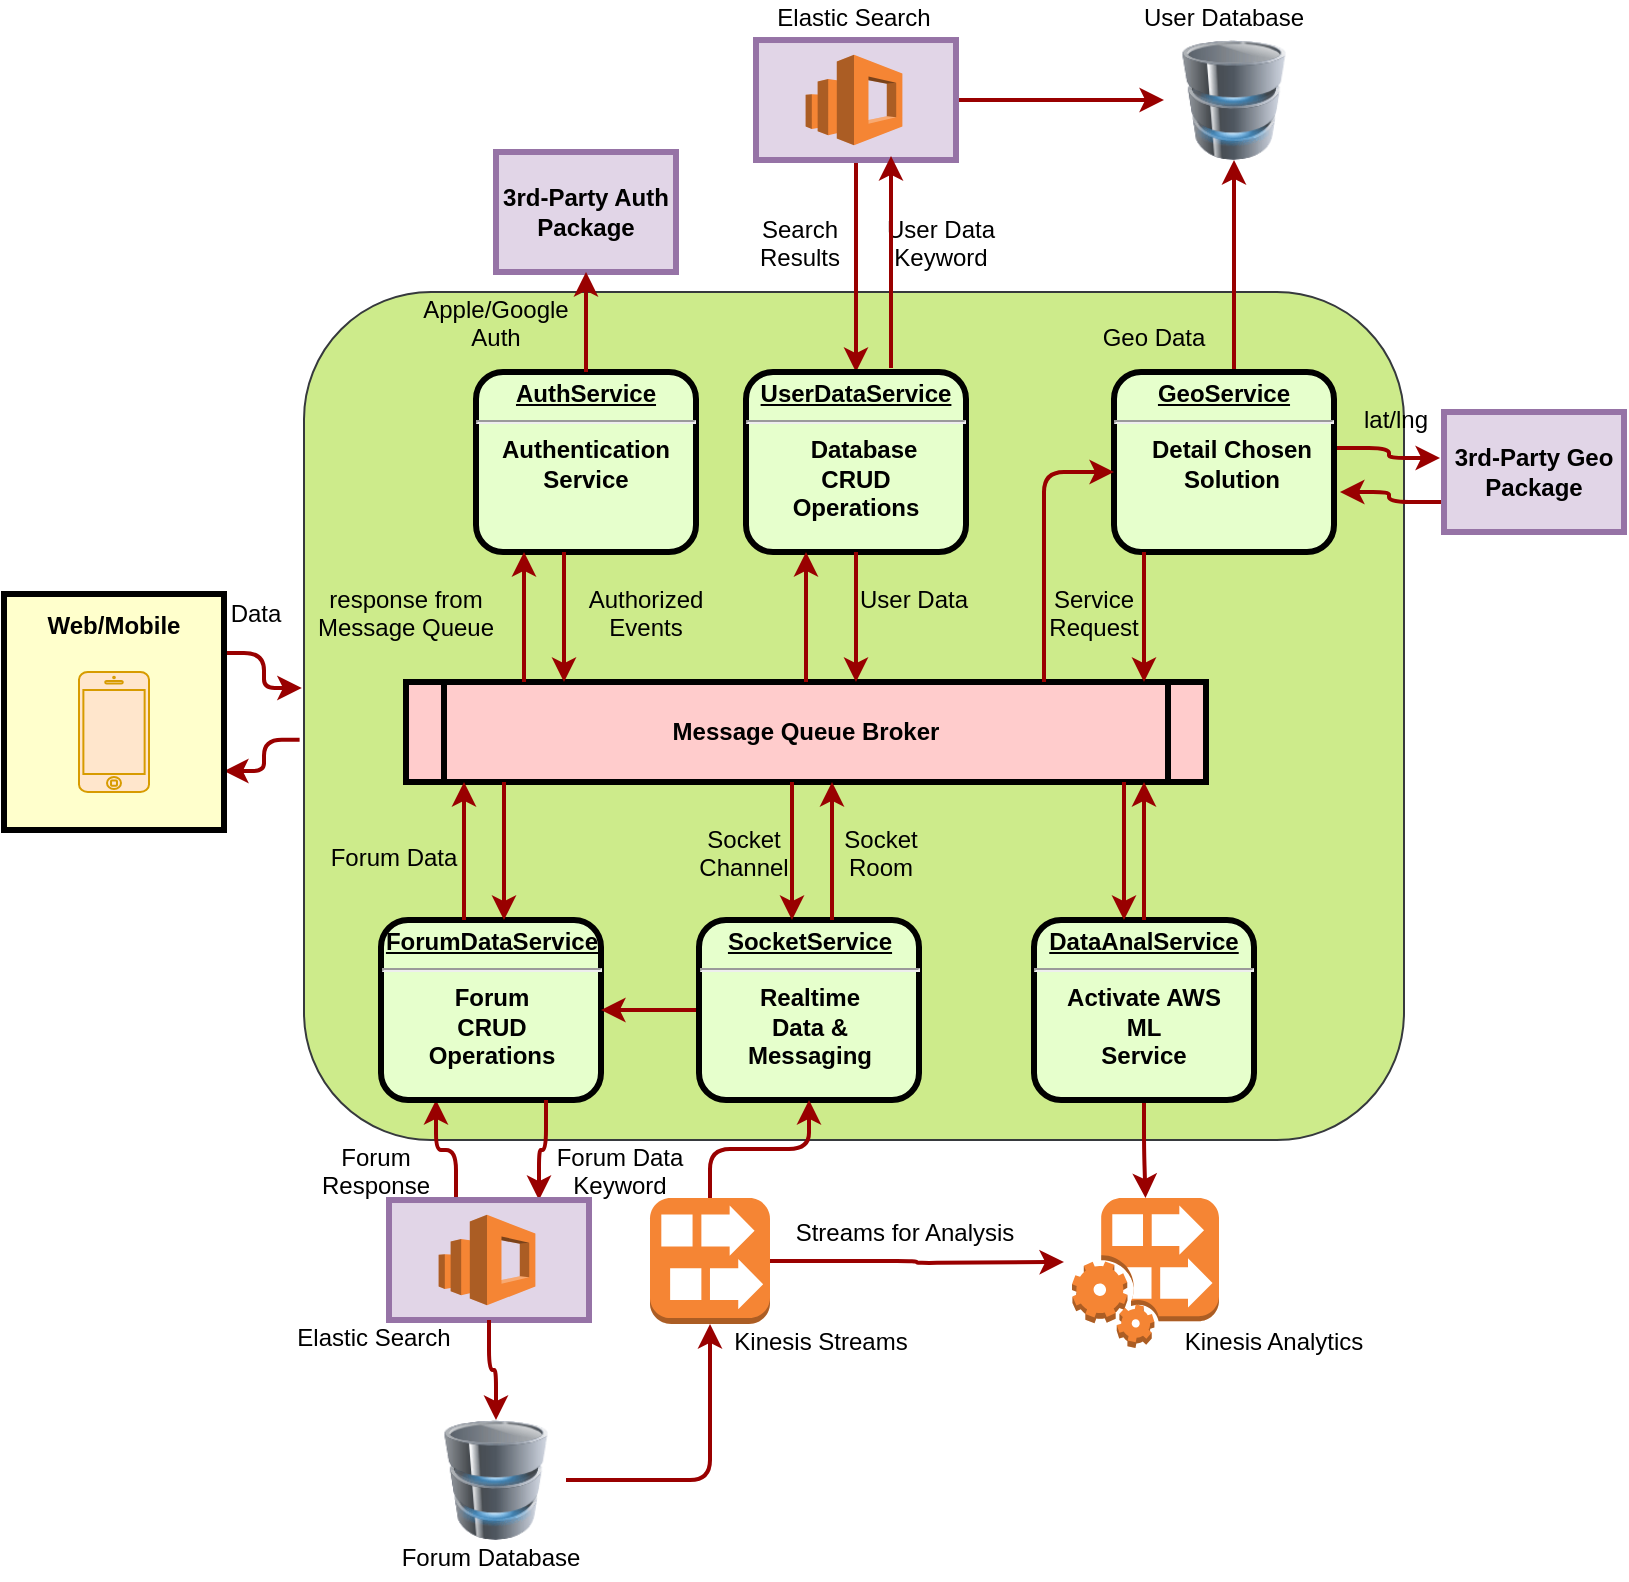 <mxfile version="15.9.1" type="github">
  <diagram name="Page-1" id="c7558073-3199-34d8-9f00-42111426c3f3">
    <mxGraphModel dx="2119" dy="1416" grid="1" gridSize="10" guides="1" tooltips="1" connect="1" arrows="1" fold="1" page="1" pageScale="1" pageWidth="826" pageHeight="1169" background="none" math="0" shadow="0">
      <root>
        <mxCell id="0" />
        <mxCell id="1" parent="0" />
        <mxCell id="9FcSuVPsfGgKmMSjfDe_-177" style="edgeStyle=orthogonalEdgeStyle;rounded=1;orthogonalLoop=1;jettySize=auto;html=1;exitX=-0.004;exitY=0.528;exitDx=0;exitDy=0;entryX=1;entryY=0.75;entryDx=0;entryDy=0;strokeColor=#990000;strokeWidth=2;exitPerimeter=0;" edge="1" parent="1" source="9FcSuVPsfGgKmMSjfDe_-172" target="9FcSuVPsfGgKmMSjfDe_-97">
          <mxGeometry relative="1" as="geometry" />
        </mxCell>
        <mxCell id="9FcSuVPsfGgKmMSjfDe_-172" value="" style="rounded=1;whiteSpace=wrap;html=1;fillColor=#cdeb8b;strokeColor=#36393d;" vertex="1" parent="1">
          <mxGeometry x="160" y="206" width="550" height="424" as="geometry" />
        </mxCell>
        <mxCell id="9FcSuVPsfGgKmMSjfDe_-123" value="" style="edgeStyle=orthogonalEdgeStyle;rounded=1;orthogonalLoop=1;jettySize=auto;html=1;strokeColor=#990000;strokeWidth=2;" edge="1" parent="1" source="9FcSuVPsfGgKmMSjfDe_-115" target="6">
          <mxGeometry relative="1" as="geometry" />
        </mxCell>
        <mxCell id="9FcSuVPsfGgKmMSjfDe_-129" value="" style="edgeStyle=orthogonalEdgeStyle;rounded=1;orthogonalLoop=1;jettySize=auto;html=1;strokeColor=#990000;strokeWidth=2;" edge="1" parent="1" source="9FcSuVPsfGgKmMSjfDe_-115" target="9FcSuVPsfGgKmMSjfDe_-128">
          <mxGeometry relative="1" as="geometry" />
        </mxCell>
        <mxCell id="9FcSuVPsfGgKmMSjfDe_-115" value="" style="whiteSpace=wrap;align=center;verticalAlign=middle;fontStyle=1;strokeWidth=3;fillColor=#e1d5e7;strokeColor=#9673a6;" vertex="1" parent="1">
          <mxGeometry x="386" y="80.01" width="100" height="59.99" as="geometry" />
        </mxCell>
        <mxCell id="9FcSuVPsfGgKmMSjfDe_-176" style="edgeStyle=orthogonalEdgeStyle;rounded=1;orthogonalLoop=1;jettySize=auto;html=1;exitX=1;exitY=0.25;exitDx=0;exitDy=0;entryX=-0.002;entryY=0.467;entryDx=0;entryDy=0;entryPerimeter=0;strokeColor=#990000;strokeWidth=2;" edge="1" parent="1" source="9FcSuVPsfGgKmMSjfDe_-97" target="9FcSuVPsfGgKmMSjfDe_-172">
          <mxGeometry relative="1" as="geometry" />
        </mxCell>
        <mxCell id="9FcSuVPsfGgKmMSjfDe_-97" value="&#xa;Web/Mobile&#xa;&#xa;&#xa;&#xa;&#xa;&#xa;&#xa;" style="whiteSpace=wrap;align=center;verticalAlign=middle;fontStyle=1;strokeWidth=3;fillColor=#FFFFCC" vertex="1" parent="1">
          <mxGeometry x="10" y="357" width="110" height="118" as="geometry" />
        </mxCell>
        <mxCell id="2" value="&lt;p style=&quot;margin: 0px ; margin-top: 4px ; text-align: center ; text-decoration: underline&quot;&gt;&lt;strong&gt;AuthService&lt;br&gt;&lt;/strong&gt;&lt;/p&gt;&lt;hr&gt;&lt;div&gt;Authentication&lt;/div&gt;&lt;div&gt;Service&lt;br&gt;&lt;/div&gt;" style="verticalAlign=middle;align=center;overflow=fill;fontSize=12;fontFamily=Helvetica;html=1;rounded=1;fontStyle=1;strokeWidth=3;fillColor=#E6FFCC" parent="1" vertex="1">
          <mxGeometry x="246" y="246" width="110" height="90" as="geometry" />
        </mxCell>
        <mxCell id="3" value="3rd-Party Auth Package" style="whiteSpace=wrap;align=center;verticalAlign=middle;fontStyle=1;strokeWidth=3;fillColor=#e1d5e7;strokeColor=#9673a6;" parent="1" vertex="1">
          <mxGeometry x="256" y="136" width="90" height="60" as="geometry" />
        </mxCell>
        <mxCell id="5" value="Message Queue Broker" style="shape=process;whiteSpace=wrap;align=center;verticalAlign=middle;size=0.048;fontStyle=1;strokeWidth=3;fillColor=#FFCCCC" parent="1" vertex="1">
          <mxGeometry x="211.0" y="401" width="400" height="50" as="geometry" />
        </mxCell>
        <mxCell id="6" value="&lt;p style=&quot;margin: 0px ; margin-top: 4px ; text-align: center ; text-decoration: underline&quot;&gt;&lt;strong&gt;UserDataService&lt;br&gt;&lt;/strong&gt;&lt;/p&gt;&lt;hr&gt;&lt;p style=&quot;margin: 0px ; margin-left: 8px&quot;&gt;Database &lt;br&gt;&lt;/p&gt;&lt;div&gt;CRUD&lt;/div&gt;&lt;div&gt;Operations&lt;br&gt;&lt;/div&gt;" style="verticalAlign=middle;align=center;overflow=fill;fontSize=12;fontFamily=Helvetica;html=1;rounded=1;fontStyle=1;strokeWidth=3;fillColor=#E6FFCC" parent="1" vertex="1">
          <mxGeometry x="381" y="246" width="110" height="90" as="geometry" />
        </mxCell>
        <mxCell id="9FcSuVPsfGgKmMSjfDe_-108" style="edgeStyle=orthogonalEdgeStyle;rounded=1;orthogonalLoop=1;jettySize=auto;html=1;exitX=1;exitY=0.422;exitDx=0;exitDy=0;entryX=-0.022;entryY=0.383;entryDx=0;entryDy=0;strokeColor=#990000;strokeWidth=2;entryPerimeter=0;exitPerimeter=0;" edge="1" parent="1" source="8" target="9FcSuVPsfGgKmMSjfDe_-107">
          <mxGeometry relative="1" as="geometry" />
        </mxCell>
        <mxCell id="9FcSuVPsfGgKmMSjfDe_-130" value="" style="edgeStyle=orthogonalEdgeStyle;rounded=1;orthogonalLoop=1;jettySize=auto;html=1;strokeColor=#990000;strokeWidth=2;" edge="1" parent="1" source="8" target="9FcSuVPsfGgKmMSjfDe_-128">
          <mxGeometry relative="1" as="geometry">
            <Array as="points">
              <mxPoint x="625" y="210" />
              <mxPoint x="625" y="210" />
            </Array>
          </mxGeometry>
        </mxCell>
        <mxCell id="8" value="&lt;p style=&quot;margin: 0px ; margin-top: 4px ; text-align: center ; text-decoration: underline&quot;&gt;&lt;strong&gt;&lt;strong&gt;GeoService&lt;/strong&gt;&lt;br&gt;&lt;/strong&gt;&lt;/p&gt;&lt;hr&gt;&lt;p style=&quot;margin: 0px ; margin-left: 8px&quot;&gt;Detail Chosen&lt;/p&gt;&lt;p style=&quot;margin: 0px ; margin-left: 8px&quot;&gt;Solution&lt;/p&gt;" style="verticalAlign=middle;align=center;overflow=fill;fontSize=12;fontFamily=Helvetica;html=1;rounded=1;fontStyle=1;strokeWidth=3;fillColor=#E6FFCC" parent="1" vertex="1">
          <mxGeometry x="565" y="246" width="110" height="90" as="geometry" />
        </mxCell>
        <mxCell id="9FcSuVPsfGgKmMSjfDe_-165" style="edgeStyle=orthogonalEdgeStyle;rounded=1;orthogonalLoop=1;jettySize=auto;html=1;exitX=0.5;exitY=1;exitDx=0;exitDy=0;strokeColor=#990000;strokeWidth=2;" edge="1" parent="1" source="9" target="9FcSuVPsfGgKmMSjfDe_-164">
          <mxGeometry relative="1" as="geometry" />
        </mxCell>
        <mxCell id="9" value="&lt;p style=&quot;margin: 0px ; margin-top: 4px ; text-align: center ; text-decoration: underline&quot;&gt;&lt;strong&gt;DataAnalService&lt;br&gt;&lt;/strong&gt;&lt;/p&gt;&lt;hr&gt;&lt;div&gt;Activate AWS&lt;/div&gt;&lt;div&gt;ML&lt;/div&gt;&lt;div&gt;Service&lt;br&gt;&lt;/div&gt;" style="verticalAlign=middle;align=center;overflow=fill;fontSize=12;fontFamily=Helvetica;html=1;rounded=1;fontStyle=1;strokeWidth=3;fillColor=#E6FFCC" parent="1" vertex="1">
          <mxGeometry x="525" y="520" width="110" height="90" as="geometry" />
        </mxCell>
        <mxCell id="9FcSuVPsfGgKmMSjfDe_-142" style="edgeStyle=orthogonalEdgeStyle;rounded=1;orthogonalLoop=1;jettySize=auto;html=1;exitX=0.335;exitY=0.017;exitDx=0;exitDy=0;entryX=0.25;entryY=1;entryDx=0;entryDy=0;strokeColor=#990000;strokeWidth=2;exitPerimeter=0;" edge="1" parent="1" source="9FcSuVPsfGgKmMSjfDe_-135" target="10">
          <mxGeometry relative="1" as="geometry" />
        </mxCell>
        <mxCell id="10" value="&lt;p style=&quot;margin: 0px ; margin-top: 4px ; text-align: center ; text-decoration: underline&quot;&gt;&lt;strong&gt;ForumDataService&lt;br&gt;&lt;/strong&gt;&lt;/p&gt;&lt;hr&gt;&lt;div&gt;Forum&lt;/div&gt;&lt;div&gt;CRUD&lt;/div&gt;&lt;div&gt;Operations&lt;br&gt;&lt;/div&gt;" style="verticalAlign=middle;align=center;overflow=fill;fontSize=12;fontFamily=Helvetica;html=1;rounded=1;fontStyle=1;strokeWidth=3;fillColor=#E6FFCC" parent="1" vertex="1">
          <mxGeometry x="198.5" y="520" width="110" height="90" as="geometry" />
        </mxCell>
        <mxCell id="36" value="" style="edgeStyle=none;noEdgeStyle=1;strokeColor=#990000;strokeWidth=2" parent="1" source="2" target="3" edge="1">
          <mxGeometry width="100" height="100" relative="1" as="geometry">
            <mxPoint x="130" y="160" as="sourcePoint" />
            <mxPoint x="30" y="260" as="targetPoint" />
          </mxGeometry>
        </mxCell>
        <mxCell id="9FcSuVPsfGgKmMSjfDe_-152" value="" style="edgeStyle=orthogonalEdgeStyle;rounded=1;orthogonalLoop=1;jettySize=auto;html=1;strokeColor=#990000;strokeWidth=2;" edge="1" parent="1" source="11" target="10">
          <mxGeometry relative="1" as="geometry" />
        </mxCell>
        <mxCell id="11" value="&lt;p style=&quot;margin: 0px ; margin-top: 4px ; text-align: center ; text-decoration: underline&quot;&gt;&lt;strong&gt;SocketService&lt;br&gt;&lt;/strong&gt;&lt;/p&gt;&lt;hr&gt;&lt;div&gt;Realtime&lt;/div&gt;&lt;div&gt;Data &amp;amp; &lt;br&gt;&lt;/div&gt;&lt;div&gt;Messaging&lt;br&gt;&lt;/div&gt;" style="verticalAlign=middle;align=center;overflow=fill;fontSize=12;fontFamily=Helvetica;html=1;rounded=1;fontStyle=1;strokeWidth=3;fillColor=#E6FFCC" parent="1" vertex="1">
          <mxGeometry x="357.5" y="520" width="110" height="90" as="geometry" />
        </mxCell>
        <mxCell id="53" value="Apple/Google &#xa;Auth" style="text;spacingTop=-5;align=center" parent="1" vertex="1">
          <mxGeometry x="241" y="206" width="30" height="20" as="geometry" />
        </mxCell>
        <mxCell id="54" value="response from&#xa;Message Queue&#xa;" style="text;spacingTop=-5;align=center" parent="1" vertex="1">
          <mxGeometry x="196" y="351" width="30" height="20" as="geometry" />
        </mxCell>
        <mxCell id="55" value="" style="edgeStyle=elbowEdgeStyle;elbow=horizontal;strokeColor=#990000;strokeWidth=2" parent="1" source="5" target="2" edge="1">
          <mxGeometry width="100" height="100" relative="1" as="geometry">
            <mxPoint x="60" y="540" as="sourcePoint" />
            <mxPoint x="160" y="440" as="targetPoint" />
            <Array as="points">
              <mxPoint x="270" y="380" />
            </Array>
          </mxGeometry>
        </mxCell>
        <mxCell id="56" value="" style="edgeStyle=elbowEdgeStyle;elbow=horizontal;strokeColor=#990000;strokeWidth=2" parent="1" source="2" target="5" edge="1">
          <mxGeometry width="100" height="100" relative="1" as="geometry">
            <mxPoint x="60" y="510" as="sourcePoint" />
            <mxPoint x="160" y="410" as="targetPoint" />
            <Array as="points">
              <mxPoint x="290" y="370" />
            </Array>
          </mxGeometry>
        </mxCell>
        <mxCell id="57" value="Authorized&#xa;Events" style="text;spacingTop=-5;align=center" parent="1" vertex="1">
          <mxGeometry x="316" y="351" width="30" height="20" as="geometry" />
        </mxCell>
        <mxCell id="58" value="" style="edgeStyle=elbowEdgeStyle;elbow=horizontal;strokeColor=#990000;strokeWidth=2" parent="1" source="5" target="6" edge="1">
          <mxGeometry width="100" height="100" relative="1" as="geometry">
            <mxPoint x="390" y="380" as="sourcePoint" />
            <mxPoint x="490" y="280" as="targetPoint" />
            <Array as="points">
              <mxPoint x="450" y="320" />
            </Array>
          </mxGeometry>
        </mxCell>
        <mxCell id="59" value="" style="edgeStyle=elbowEdgeStyle;elbow=horizontal;strokeColor=#990000;strokeWidth=2" parent="1" source="6" target="5" edge="1">
          <mxGeometry width="100" height="100" relative="1" as="geometry">
            <mxPoint x="360" y="380" as="sourcePoint" />
            <mxPoint x="460" y="280" as="targetPoint" />
            <Array as="points">
              <mxPoint x="470" y="330" />
            </Array>
          </mxGeometry>
        </mxCell>
        <mxCell id="62" value="User Data&#xa;Keyword&#xa;" style="text;spacingTop=-5;align=center" parent="1" vertex="1">
          <mxGeometry x="463.5" y="166.0" width="30" height="20" as="geometry" />
        </mxCell>
        <mxCell id="63" value="Geo Data" style="text;spacingTop=-5;align=center" parent="1" vertex="1">
          <mxGeometry x="570" y="220.0" width="30" height="20" as="geometry" />
        </mxCell>
        <mxCell id="68" value="" style="edgeStyle=elbowEdgeStyle;elbow=horizontal;strokeColor=#990000;strokeWidth=2" parent="1" source="8" target="5" edge="1">
          <mxGeometry width="100" height="100" relative="1" as="geometry">
            <mxPoint x="580" y="390" as="sourcePoint" />
            <mxPoint x="520" y="260" as="targetPoint" />
            <Array as="points">
              <mxPoint x="580" y="370" />
            </Array>
          </mxGeometry>
        </mxCell>
        <mxCell id="69" value="" style="edgeStyle=segmentEdgeStyle;strokeColor=#990000;strokeWidth=2" parent="1" source="5" target="8" edge="1">
          <mxGeometry width="100" height="100" relative="1" as="geometry">
            <mxPoint x="350" y="370" as="sourcePoint" />
            <mxPoint x="450" y="270" as="targetPoint" />
            <Array as="points">
              <mxPoint x="530" y="296" />
            </Array>
          </mxGeometry>
        </mxCell>
        <mxCell id="70" value="Service&#xa;Request&#xa;" style="text;spacingTop=-5;align=center" parent="1" vertex="1">
          <mxGeometry x="540.0" y="351.0" width="30" height="20" as="geometry" />
        </mxCell>
        <mxCell id="76" value="" style="edgeStyle=elbowEdgeStyle;elbow=horizontal;strokeColor=#990000;strokeWidth=2" parent="1" source="9" target="5" edge="1">
          <mxGeometry width="100" height="100" relative="1" as="geometry">
            <mxPoint x="430" y="590" as="sourcePoint" />
            <mxPoint x="530" y="490" as="targetPoint" />
            <Array as="points">
              <mxPoint x="580" y="480" />
            </Array>
          </mxGeometry>
        </mxCell>
        <mxCell id="77" value="" style="edgeStyle=elbowEdgeStyle;elbow=horizontal;strokeColor=#990000;strokeWidth=2" parent="1" source="5" target="9" edge="1">
          <mxGeometry width="100" height="100" relative="1" as="geometry">
            <mxPoint x="410" y="600" as="sourcePoint" />
            <mxPoint x="510" y="500" as="targetPoint" />
            <Array as="points">
              <mxPoint x="570" y="490" />
            </Array>
          </mxGeometry>
        </mxCell>
        <mxCell id="88" value="" style="edgeStyle=elbowEdgeStyle;elbow=horizontal;strokeColor=#990000;strokeWidth=2" parent="1" target="11" edge="1">
          <mxGeometry width="100" height="100" relative="1" as="geometry">
            <mxPoint x="404" y="451" as="sourcePoint" />
            <mxPoint x="164" y="410" as="targetPoint" />
            <Array as="points">
              <mxPoint x="404" y="480" />
            </Array>
          </mxGeometry>
        </mxCell>
        <mxCell id="89" value="" style="edgeStyle=elbowEdgeStyle;elbow=horizontal;strokeColor=#990000;strokeWidth=2" parent="1" source="11" edge="1">
          <mxGeometry width="100" height="100" relative="1" as="geometry">
            <mxPoint x="74.0" y="520" as="sourcePoint" />
            <mxPoint x="424" y="451" as="targetPoint" />
            <Array as="points">
              <mxPoint x="424" y="480" />
            </Array>
          </mxGeometry>
        </mxCell>
        <mxCell id="90" value="Forum Data" style="text;spacingTop=-5;align=center" parent="1" vertex="1">
          <mxGeometry x="190" y="480" width="30" height="20" as="geometry" />
        </mxCell>
        <mxCell id="91" value="Forum &#xa;Response" style="text;spacingTop=-5;align=center" parent="1" vertex="1">
          <mxGeometry x="181" y="630.0" width="30" height="20" as="geometry" />
        </mxCell>
        <mxCell id="92" value="" style="edgeStyle=elbowEdgeStyle;elbow=horizontal;strokeColor=#990000;strokeWidth=2" parent="1" source="5" target="10" edge="1">
          <mxGeometry width="100" height="100" relative="1" as="geometry">
            <mxPoint x="40.0" y="510" as="sourcePoint" />
            <mxPoint x="140.0" y="410" as="targetPoint" />
            <Array as="points">
              <mxPoint x="260" y="480" />
            </Array>
          </mxGeometry>
        </mxCell>
        <mxCell id="93" value="" style="edgeStyle=elbowEdgeStyle;elbow=horizontal;strokeColor=#990000;strokeWidth=2" parent="1" source="10" target="5" edge="1">
          <mxGeometry width="100" height="100" relative="1" as="geometry">
            <mxPoint x="50" y="520" as="sourcePoint" />
            <mxPoint x="150" y="420" as="targetPoint" />
            <Array as="points">
              <mxPoint x="240" y="480" />
            </Array>
          </mxGeometry>
        </mxCell>
        <mxCell id="95" value="Socket&#xa;Room&#xa;" style="text;spacingTop=-5;align=center" parent="1" vertex="1">
          <mxGeometry x="433.5" y="471.0" width="30" height="20" as="geometry" />
        </mxCell>
        <mxCell id="96" value="Socket&#xa;Channel&#xa;" style="text;spacingTop=-5;align=center" parent="1" vertex="1">
          <mxGeometry x="365.0" y="471" width="30" height="20" as="geometry" />
        </mxCell>
        <mxCell id="9FcSuVPsfGgKmMSjfDe_-96" value="" style="html=1;verticalLabelPosition=bottom;labelBackgroundColor=#ffffff;verticalAlign=top;shadow=0;dashed=0;strokeWidth=1;shape=mxgraph.ios7.misc.iphone;strokeColor=#d79b00;fillColor=#ffe6cc;" vertex="1" parent="1">
          <mxGeometry x="47.5" y="396" width="35" height="60" as="geometry" />
        </mxCell>
        <mxCell id="9FcSuVPsfGgKmMSjfDe_-109" style="edgeStyle=orthogonalEdgeStyle;rounded=1;orthogonalLoop=1;jettySize=auto;html=1;exitX=0;exitY=0.75;exitDx=0;exitDy=0;entryX=1.027;entryY=0.667;entryDx=0;entryDy=0;strokeColor=#990000;strokeWidth=2;entryPerimeter=0;" edge="1" parent="1" source="9FcSuVPsfGgKmMSjfDe_-107" target="8">
          <mxGeometry relative="1" as="geometry" />
        </mxCell>
        <mxCell id="9FcSuVPsfGgKmMSjfDe_-107" value="3rd-Party Geo Package" style="whiteSpace=wrap;align=center;verticalAlign=middle;fontStyle=1;strokeWidth=3;fillColor=#e1d5e7;strokeColor=#9673a6;" vertex="1" parent="1">
          <mxGeometry x="730" y="266" width="90" height="60" as="geometry" />
        </mxCell>
        <mxCell id="9FcSuVPsfGgKmMSjfDe_-110" value="lat/lng" style="text;spacingTop=-5;align=center" vertex="1" parent="1">
          <mxGeometry x="691" y="261.0" width="30" height="20" as="geometry" />
        </mxCell>
        <mxCell id="9FcSuVPsfGgKmMSjfDe_-111" value="" style="outlineConnect=0;dashed=0;verticalLabelPosition=bottom;verticalAlign=top;align=center;html=1;shape=mxgraph.aws3.elasticsearch_service;fillColor=#F58534;gradientColor=none;" vertex="1" parent="1">
          <mxGeometry x="410.82" y="87.38" width="48.37" height="45.25" as="geometry" />
        </mxCell>
        <mxCell id="9FcSuVPsfGgKmMSjfDe_-116" value="Elastic Search" style="text;spacingTop=-5;align=center" vertex="1" parent="1">
          <mxGeometry x="420.0" y="60.0" width="30" height="20" as="geometry" />
        </mxCell>
        <mxCell id="9FcSuVPsfGgKmMSjfDe_-124" value="" style="edgeStyle=orthogonalEdgeStyle;rounded=1;orthogonalLoop=1;jettySize=auto;html=1;strokeColor=#990000;strokeWidth=2;" edge="1" parent="1">
          <mxGeometry relative="1" as="geometry">
            <mxPoint x="453.5" y="244" as="sourcePoint" />
            <mxPoint x="453.5" y="138" as="targetPoint" />
          </mxGeometry>
        </mxCell>
        <mxCell id="9FcSuVPsfGgKmMSjfDe_-126" value="Search &#xa;Results" style="text;spacingTop=-5;align=center" vertex="1" parent="1">
          <mxGeometry x="393.0" y="166.0" width="30" height="20" as="geometry" />
        </mxCell>
        <mxCell id="9FcSuVPsfGgKmMSjfDe_-128" value="" style="image;html=1;image=img/lib/clip_art/computers/Database_128x128.png" vertex="1" parent="1">
          <mxGeometry x="590" y="80.01" width="70" height="60" as="geometry" />
        </mxCell>
        <mxCell id="9FcSuVPsfGgKmMSjfDe_-131" value="User Database" style="text;spacingTop=-5;align=center" vertex="1" parent="1">
          <mxGeometry x="605" y="60.0" width="30" height="20" as="geometry" />
        </mxCell>
        <mxCell id="9FcSuVPsfGgKmMSjfDe_-133" value="User Data" style="text;spacingTop=-5;align=center" vertex="1" parent="1">
          <mxGeometry x="450" y="351" width="30" height="20" as="geometry" />
        </mxCell>
        <mxCell id="9FcSuVPsfGgKmMSjfDe_-141" style="edgeStyle=orthogonalEdgeStyle;rounded=1;orthogonalLoop=1;jettySize=auto;html=1;exitX=0.75;exitY=1;exitDx=0;exitDy=0;entryX=0.75;entryY=0;entryDx=0;entryDy=0;strokeColor=#990000;strokeWidth=2;" edge="1" parent="1" source="10" target="9FcSuVPsfGgKmMSjfDe_-135">
          <mxGeometry relative="1" as="geometry" />
        </mxCell>
        <mxCell id="9FcSuVPsfGgKmMSjfDe_-135" value="" style="whiteSpace=wrap;align=center;verticalAlign=middle;fontStyle=1;strokeWidth=3;fillColor=#e1d5e7;strokeColor=#9673a6;" vertex="1" parent="1">
          <mxGeometry x="202.5" y="660.01" width="100" height="59.99" as="geometry" />
        </mxCell>
        <mxCell id="9FcSuVPsfGgKmMSjfDe_-150" value="" style="edgeStyle=orthogonalEdgeStyle;rounded=1;orthogonalLoop=1;jettySize=auto;html=1;strokeColor=#990000;strokeWidth=2;exitX=0.5;exitY=1;exitDx=0;exitDy=0;" edge="1" parent="1" source="9FcSuVPsfGgKmMSjfDe_-135" target="9FcSuVPsfGgKmMSjfDe_-144">
          <mxGeometry relative="1" as="geometry" />
        </mxCell>
        <mxCell id="9FcSuVPsfGgKmMSjfDe_-136" value="" style="outlineConnect=0;dashed=0;verticalLabelPosition=bottom;verticalAlign=top;align=center;html=1;shape=mxgraph.aws3.elasticsearch_service;fillColor=#F58534;gradientColor=none;" vertex="1" parent="1">
          <mxGeometry x="227.32" y="667.38" width="48.37" height="45.25" as="geometry" />
        </mxCell>
        <mxCell id="9FcSuVPsfGgKmMSjfDe_-137" value="Elastic Search" style="text;spacingTop=-5;align=center" vertex="1" parent="1">
          <mxGeometry x="180.0" y="720" width="30" height="20" as="geometry" />
        </mxCell>
        <mxCell id="9FcSuVPsfGgKmMSjfDe_-143" value="Forum Data&#xa;Keyword" style="text;spacingTop=-5;align=center" vertex="1" parent="1">
          <mxGeometry x="303" y="630" width="30" height="20" as="geometry" />
        </mxCell>
        <mxCell id="9FcSuVPsfGgKmMSjfDe_-162" style="edgeStyle=orthogonalEdgeStyle;rounded=1;orthogonalLoop=1;jettySize=auto;html=1;exitX=1;exitY=0.5;exitDx=0;exitDy=0;entryX=0.5;entryY=1;entryDx=0;entryDy=0;entryPerimeter=0;strokeColor=#990000;strokeWidth=2;" edge="1" parent="1" source="9FcSuVPsfGgKmMSjfDe_-144" target="9FcSuVPsfGgKmMSjfDe_-153">
          <mxGeometry relative="1" as="geometry" />
        </mxCell>
        <mxCell id="9FcSuVPsfGgKmMSjfDe_-144" value="" style="image;html=1;image=img/lib/clip_art/computers/Database_128x128.png" vertex="1" parent="1">
          <mxGeometry x="221" y="770" width="70" height="60" as="geometry" />
        </mxCell>
        <mxCell id="9FcSuVPsfGgKmMSjfDe_-151" value="Forum Database" style="text;spacingTop=-5;align=center" vertex="1" parent="1">
          <mxGeometry x="238.5" y="830.0" width="30" height="20" as="geometry" />
        </mxCell>
        <mxCell id="9FcSuVPsfGgKmMSjfDe_-161" style="edgeStyle=orthogonalEdgeStyle;rounded=1;orthogonalLoop=1;jettySize=auto;html=1;entryX=0.5;entryY=1;entryDx=0;entryDy=0;strokeColor=#990000;strokeWidth=2;" edge="1" parent="1" source="9FcSuVPsfGgKmMSjfDe_-153" target="11">
          <mxGeometry relative="1" as="geometry" />
        </mxCell>
        <mxCell id="9FcSuVPsfGgKmMSjfDe_-167" style="edgeStyle=orthogonalEdgeStyle;rounded=1;orthogonalLoop=1;jettySize=auto;html=1;exitX=1;exitY=0.5;exitDx=0;exitDy=0;exitPerimeter=0;strokeColor=#990000;strokeWidth=2;" edge="1" parent="1" source="9FcSuVPsfGgKmMSjfDe_-153">
          <mxGeometry relative="1" as="geometry">
            <mxPoint x="540" y="691" as="targetPoint" />
          </mxGeometry>
        </mxCell>
        <mxCell id="9FcSuVPsfGgKmMSjfDe_-153" value="" style="outlineConnect=0;dashed=0;verticalLabelPosition=bottom;verticalAlign=top;align=center;html=1;shape=mxgraph.aws3.kinesis_streams;fillColor=#F58534;gradientColor=none;" vertex="1" parent="1">
          <mxGeometry x="333" y="659" width="60" height="63" as="geometry" />
        </mxCell>
        <mxCell id="9FcSuVPsfGgKmMSjfDe_-156" value="Kinesis Streams" style="text;spacingTop=-5;align=center" vertex="1" parent="1">
          <mxGeometry x="403.5" y="722" width="30" height="20" as="geometry" />
        </mxCell>
        <mxCell id="9FcSuVPsfGgKmMSjfDe_-164" value="" style="outlineConnect=0;dashed=0;verticalLabelPosition=bottom;verticalAlign=top;align=center;html=1;shape=mxgraph.aws3.kinesis_analytics;fillColor=#F58534;gradientColor=none;" vertex="1" parent="1">
          <mxGeometry x="544" y="659" width="73.5" height="75" as="geometry" />
        </mxCell>
        <mxCell id="9FcSuVPsfGgKmMSjfDe_-168" value="Streams for Analysis" style="text;spacingTop=-5;align=center" vertex="1" parent="1">
          <mxGeometry x="445.5" y="667.38" width="30" height="20" as="geometry" />
        </mxCell>
        <mxCell id="9FcSuVPsfGgKmMSjfDe_-169" value="Kinesis Analytics" style="text;spacingTop=-5;align=center" vertex="1" parent="1">
          <mxGeometry x="630.0" y="722" width="30" height="20" as="geometry" />
        </mxCell>
        <mxCell id="9FcSuVPsfGgKmMSjfDe_-178" value="Data" style="text;spacingTop=-5;align=center" vertex="1" parent="1">
          <mxGeometry x="121.0" y="358" width="30" height="20" as="geometry" />
        </mxCell>
      </root>
    </mxGraphModel>
  </diagram>
</mxfile>
